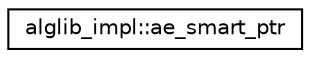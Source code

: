 digraph "Graphical Class Hierarchy"
{
  edge [fontname="Helvetica",fontsize="10",labelfontname="Helvetica",labelfontsize="10"];
  node [fontname="Helvetica",fontsize="10",shape=record];
  rankdir="LR";
  Node0 [label="alglib_impl::ae_smart_ptr",height=0.2,width=0.4,color="black", fillcolor="white", style="filled",URL="$structalglib__impl_1_1ae__smart__ptr.html"];
}
